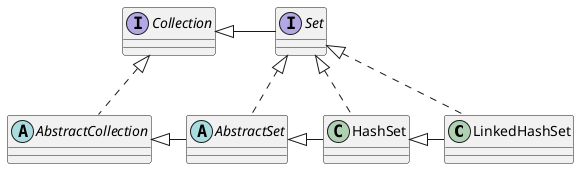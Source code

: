 @startuml

class LinkedHashSet{

}
class HashSet{

 }

interface Set

HashSet <|- LinkedHashSet
Set <|.. LinkedHashSet

abstract class AbstractSet

AbstractSet <|- HashSet
Set <|.. HashSet

abstract AbstractCollection

AbstractCollection <|- AbstractSet
Set <|.. AbstractSet

interface Collection

Collection <|.. AbstractCollection

Collection <|- Set

@enduml